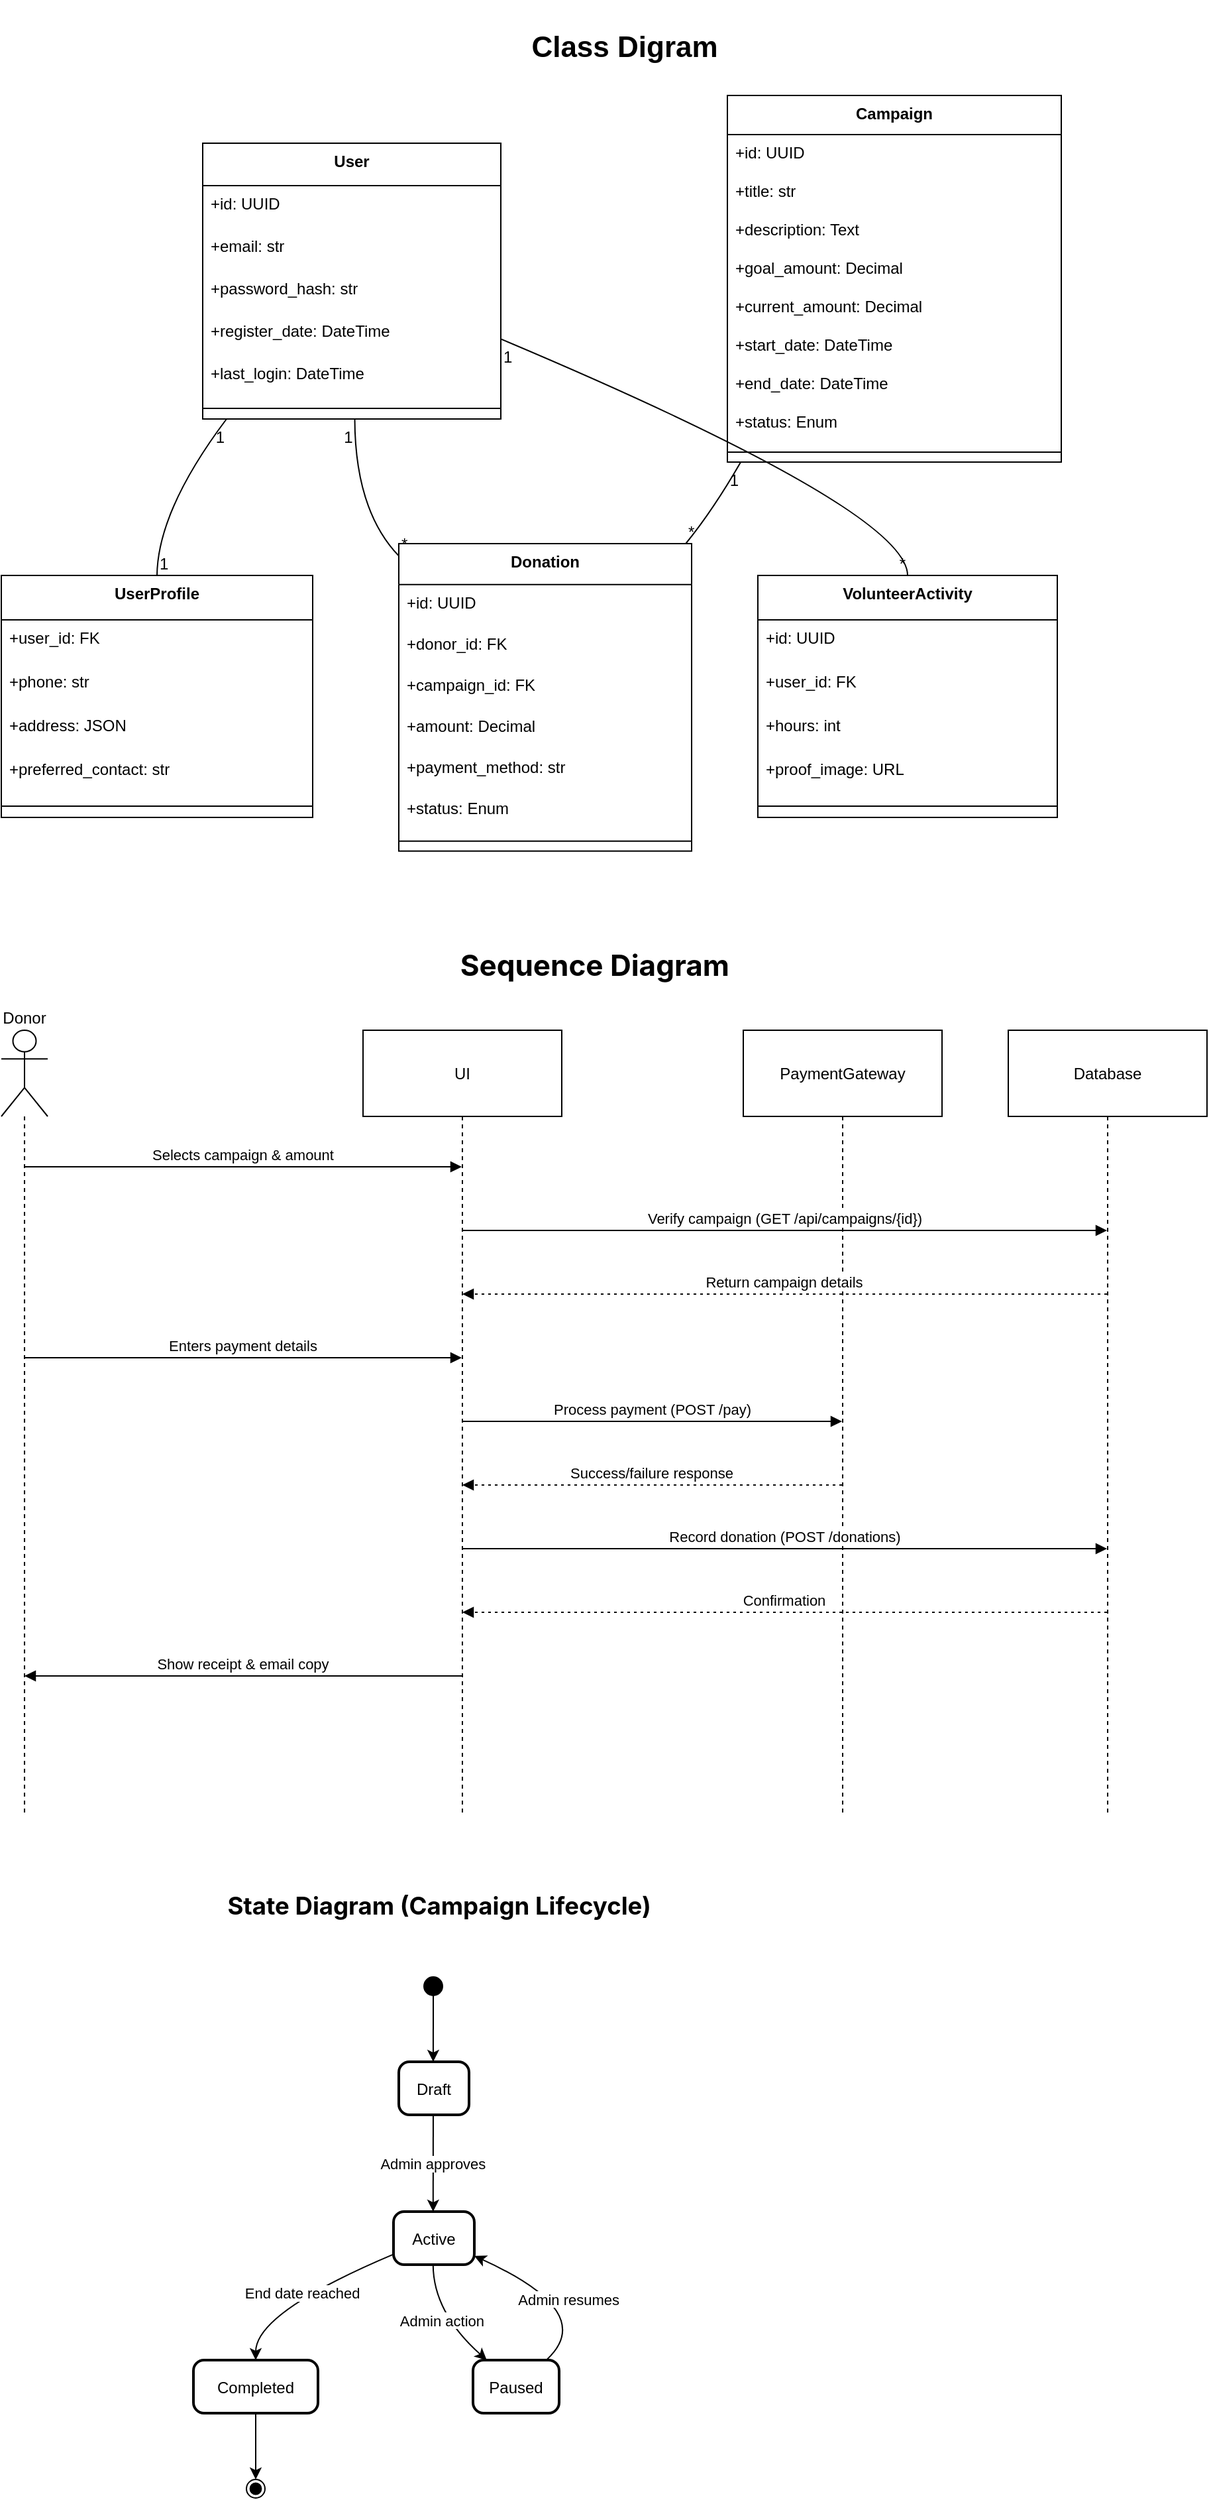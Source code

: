 <mxfile version="26.1.1">
  <diagram name="Page-1" id="f9Dq11nAVE5FdQvfV7cc">
    <mxGraphModel dx="1114" dy="1924" grid="1" gridSize="10" guides="1" tooltips="1" connect="1" arrows="1" fold="1" page="1" pageScale="1" pageWidth="850" pageHeight="1100" math="0" shadow="0">
      <root>
        <mxCell id="0" />
        <mxCell id="1" parent="0" />
        <mxCell id="rraTaGCI1NiYR2KyXZNv-1" value="User" style="swimlane;fontStyle=1;align=center;verticalAlign=top;childLayout=stackLayout;horizontal=1;startSize=32;horizontalStack=0;resizeParent=1;resizeParentMax=0;resizeLast=0;collapsible=0;marginBottom=0;" vertex="1" parent="1">
          <mxGeometry x="172" y="106" width="225" height="208" as="geometry" />
        </mxCell>
        <mxCell id="rraTaGCI1NiYR2KyXZNv-2" value="+id: UUID" style="text;strokeColor=none;fillColor=none;align=left;verticalAlign=top;spacingLeft=4;spacingRight=4;overflow=hidden;rotatable=0;points=[[0,0.5],[1,0.5]];portConstraint=eastwest;" vertex="1" parent="rraTaGCI1NiYR2KyXZNv-1">
          <mxGeometry y="32" width="225" height="32" as="geometry" />
        </mxCell>
        <mxCell id="rraTaGCI1NiYR2KyXZNv-3" value="+email: str" style="text;strokeColor=none;fillColor=none;align=left;verticalAlign=top;spacingLeft=4;spacingRight=4;overflow=hidden;rotatable=0;points=[[0,0.5],[1,0.5]];portConstraint=eastwest;" vertex="1" parent="rraTaGCI1NiYR2KyXZNv-1">
          <mxGeometry y="64" width="225" height="32" as="geometry" />
        </mxCell>
        <mxCell id="rraTaGCI1NiYR2KyXZNv-4" value="+password_hash: str" style="text;strokeColor=none;fillColor=none;align=left;verticalAlign=top;spacingLeft=4;spacingRight=4;overflow=hidden;rotatable=0;points=[[0,0.5],[1,0.5]];portConstraint=eastwest;" vertex="1" parent="rraTaGCI1NiYR2KyXZNv-1">
          <mxGeometry y="96" width="225" height="32" as="geometry" />
        </mxCell>
        <mxCell id="rraTaGCI1NiYR2KyXZNv-5" value="+register_date: DateTime" style="text;strokeColor=none;fillColor=none;align=left;verticalAlign=top;spacingLeft=4;spacingRight=4;overflow=hidden;rotatable=0;points=[[0,0.5],[1,0.5]];portConstraint=eastwest;" vertex="1" parent="rraTaGCI1NiYR2KyXZNv-1">
          <mxGeometry y="128" width="225" height="32" as="geometry" />
        </mxCell>
        <mxCell id="rraTaGCI1NiYR2KyXZNv-6" value="+last_login: DateTime" style="text;strokeColor=none;fillColor=none;align=left;verticalAlign=top;spacingLeft=4;spacingRight=4;overflow=hidden;rotatable=0;points=[[0,0.5],[1,0.5]];portConstraint=eastwest;" vertex="1" parent="rraTaGCI1NiYR2KyXZNv-1">
          <mxGeometry y="160" width="225" height="32" as="geometry" />
        </mxCell>
        <mxCell id="rraTaGCI1NiYR2KyXZNv-7" style="line;strokeWidth=1;fillColor=none;align=left;verticalAlign=middle;spacingTop=-1;spacingLeft=3;spacingRight=3;rotatable=0;labelPosition=right;points=[];portConstraint=eastwest;strokeColor=inherit;" vertex="1" parent="rraTaGCI1NiYR2KyXZNv-1">
          <mxGeometry y="192" width="225" height="16" as="geometry" />
        </mxCell>
        <mxCell id="rraTaGCI1NiYR2KyXZNv-8" value="UserProfile" style="swimlane;fontStyle=1;align=center;verticalAlign=top;childLayout=stackLayout;horizontal=1;startSize=33.455;horizontalStack=0;resizeParent=1;resizeParentMax=0;resizeLast=0;collapsible=0;marginBottom=0;" vertex="1" parent="1">
          <mxGeometry x="20" y="432" width="235" height="182.455" as="geometry" />
        </mxCell>
        <mxCell id="rraTaGCI1NiYR2KyXZNv-9" value="+user_id: FK" style="text;strokeColor=none;fillColor=none;align=left;verticalAlign=top;spacingLeft=4;spacingRight=4;overflow=hidden;rotatable=0;points=[[0,0.5],[1,0.5]];portConstraint=eastwest;" vertex="1" parent="rraTaGCI1NiYR2KyXZNv-8">
          <mxGeometry y="33.455" width="235" height="33" as="geometry" />
        </mxCell>
        <mxCell id="rraTaGCI1NiYR2KyXZNv-10" value="+phone: str" style="text;strokeColor=none;fillColor=none;align=left;verticalAlign=top;spacingLeft=4;spacingRight=4;overflow=hidden;rotatable=0;points=[[0,0.5],[1,0.5]];portConstraint=eastwest;" vertex="1" parent="rraTaGCI1NiYR2KyXZNv-8">
          <mxGeometry y="66.455" width="235" height="33" as="geometry" />
        </mxCell>
        <mxCell id="rraTaGCI1NiYR2KyXZNv-11" value="+address: JSON" style="text;strokeColor=none;fillColor=none;align=left;verticalAlign=top;spacingLeft=4;spacingRight=4;overflow=hidden;rotatable=0;points=[[0,0.5],[1,0.5]];portConstraint=eastwest;" vertex="1" parent="rraTaGCI1NiYR2KyXZNv-8">
          <mxGeometry y="99.455" width="235" height="33" as="geometry" />
        </mxCell>
        <mxCell id="rraTaGCI1NiYR2KyXZNv-12" value="+preferred_contact: str" style="text;strokeColor=none;fillColor=none;align=left;verticalAlign=top;spacingLeft=4;spacingRight=4;overflow=hidden;rotatable=0;points=[[0,0.5],[1,0.5]];portConstraint=eastwest;" vertex="1" parent="rraTaGCI1NiYR2KyXZNv-8">
          <mxGeometry y="132.455" width="235" height="33" as="geometry" />
        </mxCell>
        <mxCell id="rraTaGCI1NiYR2KyXZNv-13" style="line;strokeWidth=1;fillColor=none;align=left;verticalAlign=middle;spacingTop=-1;spacingLeft=3;spacingRight=3;rotatable=0;labelPosition=right;points=[];portConstraint=eastwest;strokeColor=inherit;" vertex="1" parent="rraTaGCI1NiYR2KyXZNv-8">
          <mxGeometry y="165.455" width="235" height="17" as="geometry" />
        </mxCell>
        <mxCell id="rraTaGCI1NiYR2KyXZNv-14" value="Campaign" style="swimlane;fontStyle=1;align=center;verticalAlign=top;childLayout=stackLayout;horizontal=1;startSize=29.474;horizontalStack=0;resizeParent=1;resizeParentMax=0;resizeLast=0;collapsible=0;marginBottom=0;" vertex="1" parent="1">
          <mxGeometry x="568" y="70" width="252" height="276.474" as="geometry" />
        </mxCell>
        <mxCell id="rraTaGCI1NiYR2KyXZNv-15" value="+id: UUID" style="text;strokeColor=none;fillColor=none;align=left;verticalAlign=top;spacingLeft=4;spacingRight=4;overflow=hidden;rotatable=0;points=[[0,0.5],[1,0.5]];portConstraint=eastwest;" vertex="1" parent="rraTaGCI1NiYR2KyXZNv-14">
          <mxGeometry y="29.474" width="252" height="29" as="geometry" />
        </mxCell>
        <mxCell id="rraTaGCI1NiYR2KyXZNv-16" value="+title: str" style="text;strokeColor=none;fillColor=none;align=left;verticalAlign=top;spacingLeft=4;spacingRight=4;overflow=hidden;rotatable=0;points=[[0,0.5],[1,0.5]];portConstraint=eastwest;" vertex="1" parent="rraTaGCI1NiYR2KyXZNv-14">
          <mxGeometry y="58.474" width="252" height="29" as="geometry" />
        </mxCell>
        <mxCell id="rraTaGCI1NiYR2KyXZNv-17" value="+description: Text" style="text;strokeColor=none;fillColor=none;align=left;verticalAlign=top;spacingLeft=4;spacingRight=4;overflow=hidden;rotatable=0;points=[[0,0.5],[1,0.5]];portConstraint=eastwest;" vertex="1" parent="rraTaGCI1NiYR2KyXZNv-14">
          <mxGeometry y="87.474" width="252" height="29" as="geometry" />
        </mxCell>
        <mxCell id="rraTaGCI1NiYR2KyXZNv-18" value="+goal_amount: Decimal" style="text;strokeColor=none;fillColor=none;align=left;verticalAlign=top;spacingLeft=4;spacingRight=4;overflow=hidden;rotatable=0;points=[[0,0.5],[1,0.5]];portConstraint=eastwest;" vertex="1" parent="rraTaGCI1NiYR2KyXZNv-14">
          <mxGeometry y="116.474" width="252" height="29" as="geometry" />
        </mxCell>
        <mxCell id="rraTaGCI1NiYR2KyXZNv-19" value="+current_amount: Decimal" style="text;strokeColor=none;fillColor=none;align=left;verticalAlign=top;spacingLeft=4;spacingRight=4;overflow=hidden;rotatable=0;points=[[0,0.5],[1,0.5]];portConstraint=eastwest;" vertex="1" parent="rraTaGCI1NiYR2KyXZNv-14">
          <mxGeometry y="145.474" width="252" height="29" as="geometry" />
        </mxCell>
        <mxCell id="rraTaGCI1NiYR2KyXZNv-20" value="+start_date: DateTime" style="text;strokeColor=none;fillColor=none;align=left;verticalAlign=top;spacingLeft=4;spacingRight=4;overflow=hidden;rotatable=0;points=[[0,0.5],[1,0.5]];portConstraint=eastwest;" vertex="1" parent="rraTaGCI1NiYR2KyXZNv-14">
          <mxGeometry y="174.474" width="252" height="29" as="geometry" />
        </mxCell>
        <mxCell id="rraTaGCI1NiYR2KyXZNv-21" value="+end_date: DateTime" style="text;strokeColor=none;fillColor=none;align=left;verticalAlign=top;spacingLeft=4;spacingRight=4;overflow=hidden;rotatable=0;points=[[0,0.5],[1,0.5]];portConstraint=eastwest;" vertex="1" parent="rraTaGCI1NiYR2KyXZNv-14">
          <mxGeometry y="203.474" width="252" height="29" as="geometry" />
        </mxCell>
        <mxCell id="rraTaGCI1NiYR2KyXZNv-22" value="+status: Enum" style="text;strokeColor=none;fillColor=none;align=left;verticalAlign=top;spacingLeft=4;spacingRight=4;overflow=hidden;rotatable=0;points=[[0,0.5],[1,0.5]];portConstraint=eastwest;" vertex="1" parent="rraTaGCI1NiYR2KyXZNv-14">
          <mxGeometry y="232.474" width="252" height="29" as="geometry" />
        </mxCell>
        <mxCell id="rraTaGCI1NiYR2KyXZNv-23" style="line;strokeWidth=1;fillColor=none;align=left;verticalAlign=middle;spacingTop=-1;spacingLeft=3;spacingRight=3;rotatable=0;labelPosition=right;points=[];portConstraint=eastwest;strokeColor=inherit;" vertex="1" parent="rraTaGCI1NiYR2KyXZNv-14">
          <mxGeometry y="261.474" width="252" height="15" as="geometry" />
        </mxCell>
        <mxCell id="rraTaGCI1NiYR2KyXZNv-24" value="Donation" style="swimlane;fontStyle=1;align=center;verticalAlign=top;childLayout=stackLayout;horizontal=1;startSize=30.933;horizontalStack=0;resizeParent=1;resizeParentMax=0;resizeLast=0;collapsible=0;marginBottom=0;" vertex="1" parent="1">
          <mxGeometry x="320" y="408" width="221" height="231.933" as="geometry" />
        </mxCell>
        <mxCell id="rraTaGCI1NiYR2KyXZNv-25" value="+id: UUID" style="text;strokeColor=none;fillColor=none;align=left;verticalAlign=top;spacingLeft=4;spacingRight=4;overflow=hidden;rotatable=0;points=[[0,0.5],[1,0.5]];portConstraint=eastwest;" vertex="1" parent="rraTaGCI1NiYR2KyXZNv-24">
          <mxGeometry y="30.933" width="221" height="31" as="geometry" />
        </mxCell>
        <mxCell id="rraTaGCI1NiYR2KyXZNv-26" value="+donor_id: FK" style="text;strokeColor=none;fillColor=none;align=left;verticalAlign=top;spacingLeft=4;spacingRight=4;overflow=hidden;rotatable=0;points=[[0,0.5],[1,0.5]];portConstraint=eastwest;" vertex="1" parent="rraTaGCI1NiYR2KyXZNv-24">
          <mxGeometry y="61.933" width="221" height="31" as="geometry" />
        </mxCell>
        <mxCell id="rraTaGCI1NiYR2KyXZNv-27" value="+campaign_id: FK" style="text;strokeColor=none;fillColor=none;align=left;verticalAlign=top;spacingLeft=4;spacingRight=4;overflow=hidden;rotatable=0;points=[[0,0.5],[1,0.5]];portConstraint=eastwest;" vertex="1" parent="rraTaGCI1NiYR2KyXZNv-24">
          <mxGeometry y="92.933" width="221" height="31" as="geometry" />
        </mxCell>
        <mxCell id="rraTaGCI1NiYR2KyXZNv-28" value="+amount: Decimal" style="text;strokeColor=none;fillColor=none;align=left;verticalAlign=top;spacingLeft=4;spacingRight=4;overflow=hidden;rotatable=0;points=[[0,0.5],[1,0.5]];portConstraint=eastwest;" vertex="1" parent="rraTaGCI1NiYR2KyXZNv-24">
          <mxGeometry y="123.933" width="221" height="31" as="geometry" />
        </mxCell>
        <mxCell id="rraTaGCI1NiYR2KyXZNv-29" value="+payment_method: str" style="text;strokeColor=none;fillColor=none;align=left;verticalAlign=top;spacingLeft=4;spacingRight=4;overflow=hidden;rotatable=0;points=[[0,0.5],[1,0.5]];portConstraint=eastwest;" vertex="1" parent="rraTaGCI1NiYR2KyXZNv-24">
          <mxGeometry y="154.933" width="221" height="31" as="geometry" />
        </mxCell>
        <mxCell id="rraTaGCI1NiYR2KyXZNv-30" value="+status: Enum" style="text;strokeColor=none;fillColor=none;align=left;verticalAlign=top;spacingLeft=4;spacingRight=4;overflow=hidden;rotatable=0;points=[[0,0.5],[1,0.5]];portConstraint=eastwest;" vertex="1" parent="rraTaGCI1NiYR2KyXZNv-24">
          <mxGeometry y="185.933" width="221" height="31" as="geometry" />
        </mxCell>
        <mxCell id="rraTaGCI1NiYR2KyXZNv-31" style="line;strokeWidth=1;fillColor=none;align=left;verticalAlign=middle;spacingTop=-1;spacingLeft=3;spacingRight=3;rotatable=0;labelPosition=right;points=[];portConstraint=eastwest;strokeColor=inherit;" vertex="1" parent="rraTaGCI1NiYR2KyXZNv-24">
          <mxGeometry y="216.933" width="221" height="15" as="geometry" />
        </mxCell>
        <mxCell id="rraTaGCI1NiYR2KyXZNv-32" value="VolunteerActivity" style="swimlane;fontStyle=1;align=center;verticalAlign=top;childLayout=stackLayout;horizontal=1;startSize=33.455;horizontalStack=0;resizeParent=1;resizeParentMax=0;resizeLast=0;collapsible=0;marginBottom=0;" vertex="1" parent="1">
          <mxGeometry x="591" y="432" width="226" height="182.455" as="geometry" />
        </mxCell>
        <mxCell id="rraTaGCI1NiYR2KyXZNv-33" value="+id: UUID" style="text;strokeColor=none;fillColor=none;align=left;verticalAlign=top;spacingLeft=4;spacingRight=4;overflow=hidden;rotatable=0;points=[[0,0.5],[1,0.5]];portConstraint=eastwest;" vertex="1" parent="rraTaGCI1NiYR2KyXZNv-32">
          <mxGeometry y="33.455" width="226" height="33" as="geometry" />
        </mxCell>
        <mxCell id="rraTaGCI1NiYR2KyXZNv-34" value="+user_id: FK" style="text;strokeColor=none;fillColor=none;align=left;verticalAlign=top;spacingLeft=4;spacingRight=4;overflow=hidden;rotatable=0;points=[[0,0.5],[1,0.5]];portConstraint=eastwest;" vertex="1" parent="rraTaGCI1NiYR2KyXZNv-32">
          <mxGeometry y="66.455" width="226" height="33" as="geometry" />
        </mxCell>
        <mxCell id="rraTaGCI1NiYR2KyXZNv-35" value="+hours: int" style="text;strokeColor=none;fillColor=none;align=left;verticalAlign=top;spacingLeft=4;spacingRight=4;overflow=hidden;rotatable=0;points=[[0,0.5],[1,0.5]];portConstraint=eastwest;" vertex="1" parent="rraTaGCI1NiYR2KyXZNv-32">
          <mxGeometry y="99.455" width="226" height="33" as="geometry" />
        </mxCell>
        <mxCell id="rraTaGCI1NiYR2KyXZNv-36" value="+proof_image: URL" style="text;strokeColor=none;fillColor=none;align=left;verticalAlign=top;spacingLeft=4;spacingRight=4;overflow=hidden;rotatable=0;points=[[0,0.5],[1,0.5]];portConstraint=eastwest;" vertex="1" parent="rraTaGCI1NiYR2KyXZNv-32">
          <mxGeometry y="132.455" width="226" height="33" as="geometry" />
        </mxCell>
        <mxCell id="rraTaGCI1NiYR2KyXZNv-37" style="line;strokeWidth=1;fillColor=none;align=left;verticalAlign=middle;spacingTop=-1;spacingLeft=3;spacingRight=3;rotatable=0;labelPosition=right;points=[];portConstraint=eastwest;strokeColor=inherit;" vertex="1" parent="rraTaGCI1NiYR2KyXZNv-32">
          <mxGeometry y="165.455" width="226" height="17" as="geometry" />
        </mxCell>
        <mxCell id="rraTaGCI1NiYR2KyXZNv-38" value="" style="curved=1;startArrow=none;endArrow=none;exitX=0.08;exitY=1;entryX=0.5;entryY=0;rounded=0;" edge="1" parent="1" source="rraTaGCI1NiYR2KyXZNv-1" target="rraTaGCI1NiYR2KyXZNv-8">
          <mxGeometry relative="1" as="geometry">
            <Array as="points">
              <mxPoint x="138" y="383" />
            </Array>
          </mxGeometry>
        </mxCell>
        <mxCell id="rraTaGCI1NiYR2KyXZNv-39" value="1" style="edgeLabel;resizable=0;labelBackgroundColor=none;fontSize=12;align=right;verticalAlign=top;" vertex="1" parent="rraTaGCI1NiYR2KyXZNv-38">
          <mxGeometry x="-1" relative="1" as="geometry" />
        </mxCell>
        <mxCell id="rraTaGCI1NiYR2KyXZNv-40" value="1" style="edgeLabel;resizable=0;labelBackgroundColor=none;fontSize=12;align=left;verticalAlign=bottom;" vertex="1" parent="rraTaGCI1NiYR2KyXZNv-38">
          <mxGeometry x="1" relative="1" as="geometry" />
        </mxCell>
        <mxCell id="rraTaGCI1NiYR2KyXZNv-41" value="" style="curved=1;startArrow=none;endArrow=none;exitX=0.51;exitY=1;entryX=0;entryY=0.04;rounded=0;" edge="1" parent="1" source="rraTaGCI1NiYR2KyXZNv-1" target="rraTaGCI1NiYR2KyXZNv-24">
          <mxGeometry relative="1" as="geometry">
            <Array as="points">
              <mxPoint x="287" y="383" />
            </Array>
          </mxGeometry>
        </mxCell>
        <mxCell id="rraTaGCI1NiYR2KyXZNv-42" value="1" style="edgeLabel;resizable=0;labelBackgroundColor=none;fontSize=12;align=right;verticalAlign=top;" vertex="1" parent="rraTaGCI1NiYR2KyXZNv-41">
          <mxGeometry x="-1" relative="1" as="geometry" />
        </mxCell>
        <mxCell id="rraTaGCI1NiYR2KyXZNv-43" value="*" style="edgeLabel;resizable=0;labelBackgroundColor=none;fontSize=12;align=left;verticalAlign=bottom;" vertex="1" parent="rraTaGCI1NiYR2KyXZNv-41">
          <mxGeometry x="1" relative="1" as="geometry" />
        </mxCell>
        <mxCell id="rraTaGCI1NiYR2KyXZNv-44" value="" style="curved=1;startArrow=none;endArrow=none;exitX=0.04;exitY=1;entryX=0.98;entryY=0;rounded=0;" edge="1" parent="1" source="rraTaGCI1NiYR2KyXZNv-14" target="rraTaGCI1NiYR2KyXZNv-24">
          <mxGeometry relative="1" as="geometry">
            <Array as="points">
              <mxPoint x="557" y="383" />
            </Array>
          </mxGeometry>
        </mxCell>
        <mxCell id="rraTaGCI1NiYR2KyXZNv-45" value="1" style="edgeLabel;resizable=0;labelBackgroundColor=none;fontSize=12;align=right;verticalAlign=top;" vertex="1" parent="rraTaGCI1NiYR2KyXZNv-44">
          <mxGeometry x="-1" relative="1" as="geometry" />
        </mxCell>
        <mxCell id="rraTaGCI1NiYR2KyXZNv-46" value="*" style="edgeLabel;resizable=0;labelBackgroundColor=none;fontSize=12;align=left;verticalAlign=bottom;" vertex="1" parent="rraTaGCI1NiYR2KyXZNv-44">
          <mxGeometry x="1" relative="1" as="geometry" />
        </mxCell>
        <mxCell id="rraTaGCI1NiYR2KyXZNv-47" value="" style="curved=1;startArrow=none;endArrow=none;exitX=1;exitY=0.71;entryX=0.5;entryY=0;rounded=0;" edge="1" parent="1" source="rraTaGCI1NiYR2KyXZNv-1" target="rraTaGCI1NiYR2KyXZNv-32">
          <mxGeometry relative="1" as="geometry">
            <Array as="points">
              <mxPoint x="704" y="383" />
            </Array>
          </mxGeometry>
        </mxCell>
        <mxCell id="rraTaGCI1NiYR2KyXZNv-48" value="1" style="edgeLabel;resizable=0;labelBackgroundColor=none;fontSize=12;align=left;verticalAlign=top;" vertex="1" parent="rraTaGCI1NiYR2KyXZNv-47">
          <mxGeometry x="-1" relative="1" as="geometry" />
        </mxCell>
        <mxCell id="rraTaGCI1NiYR2KyXZNv-49" value="*" style="edgeLabel;resizable=0;labelBackgroundColor=none;fontSize=12;align=right;verticalAlign=bottom;" vertex="1" parent="rraTaGCI1NiYR2KyXZNv-47">
          <mxGeometry x="1" relative="1" as="geometry" />
        </mxCell>
        <mxCell id="rraTaGCI1NiYR2KyXZNv-63" value="Donor" style="shape=umlLifeline;perimeter=lifelinePerimeter;whiteSpace=wrap;container=1;dropTarget=0;collapsible=0;recursiveResize=0;outlineConnect=0;portConstraint=eastwest;newEdgeStyle={&quot;edgeStyle&quot;:&quot;elbowEdgeStyle&quot;,&quot;elbow&quot;:&quot;vertical&quot;,&quot;curved&quot;:0,&quot;rounded&quot;:0};participant=umlActor;verticalAlign=bottom;labelPosition=center;verticalLabelPosition=top;align=center;size=65;" vertex="1" parent="1">
          <mxGeometry x="20" y="775" width="35" height="592" as="geometry" />
        </mxCell>
        <mxCell id="rraTaGCI1NiYR2KyXZNv-64" value="UI" style="shape=umlLifeline;perimeter=lifelinePerimeter;whiteSpace=wrap;container=1;dropTarget=0;collapsible=0;recursiveResize=0;outlineConnect=0;portConstraint=eastwest;newEdgeStyle={&quot;edgeStyle&quot;:&quot;elbowEdgeStyle&quot;,&quot;elbow&quot;:&quot;vertical&quot;,&quot;curved&quot;:0,&quot;rounded&quot;:0};size=65;" vertex="1" parent="1">
          <mxGeometry x="293" y="775" width="150" height="592" as="geometry" />
        </mxCell>
        <mxCell id="rraTaGCI1NiYR2KyXZNv-65" value="PaymentGateway" style="shape=umlLifeline;perimeter=lifelinePerimeter;whiteSpace=wrap;container=1;dropTarget=0;collapsible=0;recursiveResize=0;outlineConnect=0;portConstraint=eastwest;newEdgeStyle={&quot;edgeStyle&quot;:&quot;elbowEdgeStyle&quot;,&quot;elbow&quot;:&quot;vertical&quot;,&quot;curved&quot;:0,&quot;rounded&quot;:0};size=65;" vertex="1" parent="1">
          <mxGeometry x="580" y="775" width="150" height="592" as="geometry" />
        </mxCell>
        <mxCell id="rraTaGCI1NiYR2KyXZNv-66" value="Database" style="shape=umlLifeline;perimeter=lifelinePerimeter;whiteSpace=wrap;container=1;dropTarget=0;collapsible=0;recursiveResize=0;outlineConnect=0;portConstraint=eastwest;newEdgeStyle={&quot;edgeStyle&quot;:&quot;elbowEdgeStyle&quot;,&quot;elbow&quot;:&quot;vertical&quot;,&quot;curved&quot;:0,&quot;rounded&quot;:0};size=65;" vertex="1" parent="1">
          <mxGeometry x="780" y="775" width="150" height="592" as="geometry" />
        </mxCell>
        <mxCell id="rraTaGCI1NiYR2KyXZNv-67" value="Selects campaign &amp; amount" style="verticalAlign=bottom;edgeStyle=elbowEdgeStyle;elbow=vertical;curved=0;rounded=0;endArrow=block;" edge="1" parent="1" source="rraTaGCI1NiYR2KyXZNv-63" target="rraTaGCI1NiYR2KyXZNv-64">
          <mxGeometry relative="1" as="geometry">
            <Array as="points">
              <mxPoint x="240" y="878" />
            </Array>
          </mxGeometry>
        </mxCell>
        <mxCell id="rraTaGCI1NiYR2KyXZNv-68" value="Verify campaign (GET /api/campaigns/{id})" style="verticalAlign=bottom;edgeStyle=elbowEdgeStyle;elbow=vertical;curved=0;rounded=0;endArrow=block;" edge="1" parent="1" source="rraTaGCI1NiYR2KyXZNv-64" target="rraTaGCI1NiYR2KyXZNv-66">
          <mxGeometry relative="1" as="geometry">
            <Array as="points">
              <mxPoint x="620" y="926" />
            </Array>
          </mxGeometry>
        </mxCell>
        <mxCell id="rraTaGCI1NiYR2KyXZNv-69" value="Return campaign details" style="verticalAlign=bottom;edgeStyle=elbowEdgeStyle;elbow=vertical;curved=0;rounded=0;dashed=1;dashPattern=2 3;endArrow=block;" edge="1" parent="1" source="rraTaGCI1NiYR2KyXZNv-66" target="rraTaGCI1NiYR2KyXZNv-64">
          <mxGeometry relative="1" as="geometry">
            <Array as="points">
              <mxPoint x="623" y="974" />
            </Array>
          </mxGeometry>
        </mxCell>
        <mxCell id="rraTaGCI1NiYR2KyXZNv-70" value="Enters payment details" style="verticalAlign=bottom;edgeStyle=elbowEdgeStyle;elbow=vertical;curved=0;rounded=0;endArrow=block;" edge="1" parent="1" source="rraTaGCI1NiYR2KyXZNv-63" target="rraTaGCI1NiYR2KyXZNv-64">
          <mxGeometry relative="1" as="geometry">
            <Array as="points">
              <mxPoint x="240" y="1022" />
            </Array>
          </mxGeometry>
        </mxCell>
        <mxCell id="rraTaGCI1NiYR2KyXZNv-71" value="Process payment (POST /pay)" style="verticalAlign=bottom;edgeStyle=elbowEdgeStyle;elbow=vertical;curved=0;rounded=0;endArrow=block;" edge="1" parent="1" source="rraTaGCI1NiYR2KyXZNv-64" target="rraTaGCI1NiYR2KyXZNv-65">
          <mxGeometry relative="1" as="geometry">
            <Array as="points">
              <mxPoint x="520" y="1070" />
            </Array>
          </mxGeometry>
        </mxCell>
        <mxCell id="rraTaGCI1NiYR2KyXZNv-72" value="Success/failure response" style="verticalAlign=bottom;edgeStyle=elbowEdgeStyle;elbow=vertical;curved=0;rounded=0;dashed=1;dashPattern=2 3;endArrow=block;" edge="1" parent="1" source="rraTaGCI1NiYR2KyXZNv-65" target="rraTaGCI1NiYR2KyXZNv-64">
          <mxGeometry relative="1" as="geometry">
            <Array as="points">
              <mxPoint x="523" y="1118" />
            </Array>
          </mxGeometry>
        </mxCell>
        <mxCell id="rraTaGCI1NiYR2KyXZNv-73" value="Record donation (POST /donations)" style="verticalAlign=bottom;edgeStyle=elbowEdgeStyle;elbow=vertical;curved=0;rounded=0;endArrow=block;" edge="1" parent="1" source="rraTaGCI1NiYR2KyXZNv-64" target="rraTaGCI1NiYR2KyXZNv-66">
          <mxGeometry relative="1" as="geometry">
            <Array as="points">
              <mxPoint x="620" y="1166" />
            </Array>
          </mxGeometry>
        </mxCell>
        <mxCell id="rraTaGCI1NiYR2KyXZNv-74" value="Confirmation" style="verticalAlign=bottom;edgeStyle=elbowEdgeStyle;elbow=vertical;curved=0;rounded=0;dashed=1;dashPattern=2 3;endArrow=block;" edge="1" parent="1" source="rraTaGCI1NiYR2KyXZNv-66" target="rraTaGCI1NiYR2KyXZNv-64">
          <mxGeometry relative="1" as="geometry">
            <Array as="points">
              <mxPoint x="623" y="1214" />
            </Array>
          </mxGeometry>
        </mxCell>
        <mxCell id="rraTaGCI1NiYR2KyXZNv-75" value="Show receipt &amp; email copy" style="verticalAlign=bottom;edgeStyle=elbowEdgeStyle;elbow=vertical;curved=0;rounded=0;endArrow=block;" edge="1" parent="1" source="rraTaGCI1NiYR2KyXZNv-64" target="rraTaGCI1NiYR2KyXZNv-63">
          <mxGeometry relative="1" as="geometry">
            <Array as="points">
              <mxPoint x="243" y="1262" />
            </Array>
          </mxGeometry>
        </mxCell>
        <mxCell id="rraTaGCI1NiYR2KyXZNv-76" value="" style="ellipse;fillColor=strokeColor;" vertex="1" parent="1">
          <mxGeometry x="339" y="1489" width="14" height="14" as="geometry" />
        </mxCell>
        <mxCell id="rraTaGCI1NiYR2KyXZNv-77" value="Draft" style="rounded=1;arcSize=20;strokeWidth=2" vertex="1" parent="1">
          <mxGeometry x="320" y="1553" width="53" height="40" as="geometry" />
        </mxCell>
        <mxCell id="rraTaGCI1NiYR2KyXZNv-78" value="Active" style="rounded=1;arcSize=20;strokeWidth=2" vertex="1" parent="1">
          <mxGeometry x="316" y="1666" width="61" height="40" as="geometry" />
        </mxCell>
        <mxCell id="rraTaGCI1NiYR2KyXZNv-79" value="Completed" style="rounded=1;arcSize=20;strokeWidth=2" vertex="1" parent="1">
          <mxGeometry x="165" y="1778" width="94" height="40" as="geometry" />
        </mxCell>
        <mxCell id="rraTaGCI1NiYR2KyXZNv-80" value="Paused" style="rounded=1;arcSize=20;strokeWidth=2" vertex="1" parent="1">
          <mxGeometry x="376" y="1778" width="65" height="40" as="geometry" />
        </mxCell>
        <mxCell id="rraTaGCI1NiYR2KyXZNv-81" value="" style="ellipse;shape=endState;fillColor=strokeColor;" vertex="1" parent="1">
          <mxGeometry x="205" y="1868" width="14" height="14" as="geometry" />
        </mxCell>
        <mxCell id="rraTaGCI1NiYR2KyXZNv-82" value="" style="curved=1;startArrow=none;;exitX=0.51;exitY=1;entryX=0.49;entryY=0;rounded=0;" edge="1" parent="1" source="rraTaGCI1NiYR2KyXZNv-76" target="rraTaGCI1NiYR2KyXZNv-77">
          <mxGeometry relative="1" as="geometry">
            <Array as="points" />
          </mxGeometry>
        </mxCell>
        <mxCell id="rraTaGCI1NiYR2KyXZNv-83" value="Admin approves" style="curved=1;startArrow=none;;exitX=0.49;exitY=1;entryX=0.49;entryY=-0.01;rounded=0;" edge="1" parent="1" source="rraTaGCI1NiYR2KyXZNv-77" target="rraTaGCI1NiYR2KyXZNv-78">
          <mxGeometry relative="1" as="geometry">
            <Array as="points" />
          </mxGeometry>
        </mxCell>
        <mxCell id="rraTaGCI1NiYR2KyXZNv-84" value="End date reached" style="curved=1;startArrow=none;;exitX=-0.01;exitY=0.81;entryX=0.5;entryY=0;rounded=0;" edge="1" parent="1" source="rraTaGCI1NiYR2KyXZNv-78" target="rraTaGCI1NiYR2KyXZNv-79">
          <mxGeometry relative="1" as="geometry">
            <Array as="points">
              <mxPoint x="212" y="1742" />
            </Array>
          </mxGeometry>
        </mxCell>
        <mxCell id="rraTaGCI1NiYR2KyXZNv-85" value="Admin action" style="curved=1;startArrow=none;;exitX=0.49;exitY=0.99;entryX=0.16;entryY=0;rounded=0;" edge="1" parent="1" source="rraTaGCI1NiYR2KyXZNv-78" target="rraTaGCI1NiYR2KyXZNv-80">
          <mxGeometry relative="1" as="geometry">
            <Array as="points">
              <mxPoint x="346" y="1742" />
            </Array>
          </mxGeometry>
        </mxCell>
        <mxCell id="rraTaGCI1NiYR2KyXZNv-86" value="Admin resumes" style="curved=1;startArrow=none;;exitX=0.85;exitY=0;entryX=0.99;entryY=0.83;rounded=0;" edge="1" parent="1" source="rraTaGCI1NiYR2KyXZNv-80" target="rraTaGCI1NiYR2KyXZNv-78">
          <mxGeometry relative="1" as="geometry">
            <Array as="points">
              <mxPoint x="471" y="1742" />
            </Array>
          </mxGeometry>
        </mxCell>
        <mxCell id="rraTaGCI1NiYR2KyXZNv-87" value="" style="curved=1;startArrow=none;;exitX=0.5;exitY=1;entryX=0.5;entryY=0;rounded=0;" edge="1" parent="1" source="rraTaGCI1NiYR2KyXZNv-79" target="rraTaGCI1NiYR2KyXZNv-81">
          <mxGeometry relative="1" as="geometry">
            <Array as="points" />
          </mxGeometry>
        </mxCell>
        <mxCell id="rraTaGCI1NiYR2KyXZNv-88" value="&lt;h1&gt;&lt;font style=&quot;font-size: 22px;&quot;&gt;Class Digram&lt;/font&gt;&lt;/h1&gt;" style="text;html=1;align=center;verticalAlign=middle;resizable=0;points=[];autosize=1;strokeColor=none;fillColor=none;" vertex="1" parent="1">
          <mxGeometry x="410" y="-2" width="160" height="70" as="geometry" />
        </mxCell>
        <mxCell id="rraTaGCI1NiYR2KyXZNv-89" value="&lt;h1 style=&quot;font-weight: 500; line-height: 1.5; margin: 18.288px 0px 13.716px; font-family: DeepSeek-CJK-patch, Inter, system-ui, -apple-system, &amp;quot;system-ui&amp;quot;, &amp;quot;Segoe UI&amp;quot;, Roboto, &amp;quot;Noto Sans&amp;quot;, Ubuntu, Cantarell, &amp;quot;Helvetica Neue&amp;quot;, Oxygen, &amp;quot;Open Sans&amp;quot;, sans-serif; text-align: start; text-wrap-mode: wrap;&quot;&gt;&lt;strong style=&quot;&quot;&gt;&lt;font style=&quot;color: rgb(0, 0, 0); font-size: 22px;&quot;&gt;Sequence Diagram&amp;nbsp;&lt;/font&gt;&lt;/strong&gt;&lt;/h1&gt;" style="text;html=1;align=center;verticalAlign=middle;resizable=0;points=[];autosize=1;strokeColor=none;fillColor=none;" vertex="1" parent="1">
          <mxGeometry x="360" y="683" width="220" height="80" as="geometry" />
        </mxCell>
        <mxCell id="rraTaGCI1NiYR2KyXZNv-90" value="&lt;h1 style=&quot;font-weight: 500; font-size: 18.288px; line-height: 1.5; margin: 18.288px 0px 13.716px; font-family: DeepSeek-CJK-patch, Inter, system-ui, -apple-system, &amp;quot;system-ui&amp;quot;, &amp;quot;Segoe UI&amp;quot;, Roboto, &amp;quot;Noto Sans&amp;quot;, Ubuntu, Cantarell, &amp;quot;Helvetica Neue&amp;quot;, Oxygen, &amp;quot;Open Sans&amp;quot;, sans-serif; text-align: start; text-wrap-mode: wrap;&quot;&gt;&lt;strong&gt;&lt;font style=&quot;color: rgb(0, 0, 0);&quot;&gt;State Diagram (Campaign Lifecycle)&lt;/font&gt;&lt;/strong&gt;&lt;/h1&gt;" style="text;html=1;align=center;verticalAlign=middle;resizable=0;points=[];autosize=1;strokeColor=none;fillColor=none;" vertex="1" parent="1">
          <mxGeometry x="180" y="1398" width="340" height="70" as="geometry" />
        </mxCell>
      </root>
    </mxGraphModel>
  </diagram>
</mxfile>
